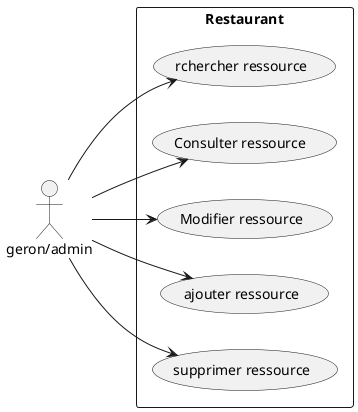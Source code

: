 @startuml
left to right direction
actor "geron/admin" as fc
rectangle Restaurant {
  usecase "rchercher ressource" as UC5
  usecase "Consulter ressource " as UC4
  usecase "Modifier ressource" as UC1
  usecase "ajouter ressource" as UC2
  usecase "supprimer ressource" as UC3

}
fc --> UC1
fc --> UC2
fc --> UC3
fc --> UC4
fc --> UC5
@enduml